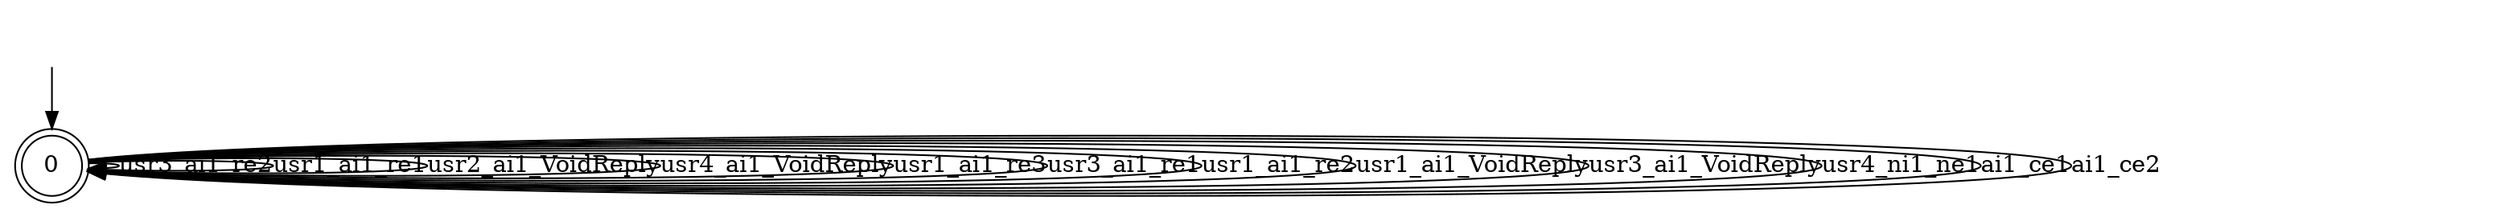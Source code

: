 digraph T1 {
0 [label="0", shape=doublecircle];
0 -> 0  [label="usr3_ai1_re2"];
0 -> 0  [label="usr1_ai1_re1"];
0 -> 0  [label="usr2_ai1_VoidReply"];
0 -> 0  [label="usr4_ai1_VoidReply"];
0 -> 0  [label="usr1_ai1_re3"];
0 -> 0  [label="usr3_ai1_re1"];
0 -> 0  [label="usr1_ai1_re2"];
0 -> 0  [label="usr1_ai1_VoidReply"];
0 -> 0  [label="usr3_ai1_VoidReply"];
0 -> 0  [label="usr4_ni1_ne1"];
0 -> 0  [label="ai1_ce1"];
0 -> 0  [label="ai1_ce2"];
__start0 [label="", shape=none];
__start0 -> 0  [label=""];
}
